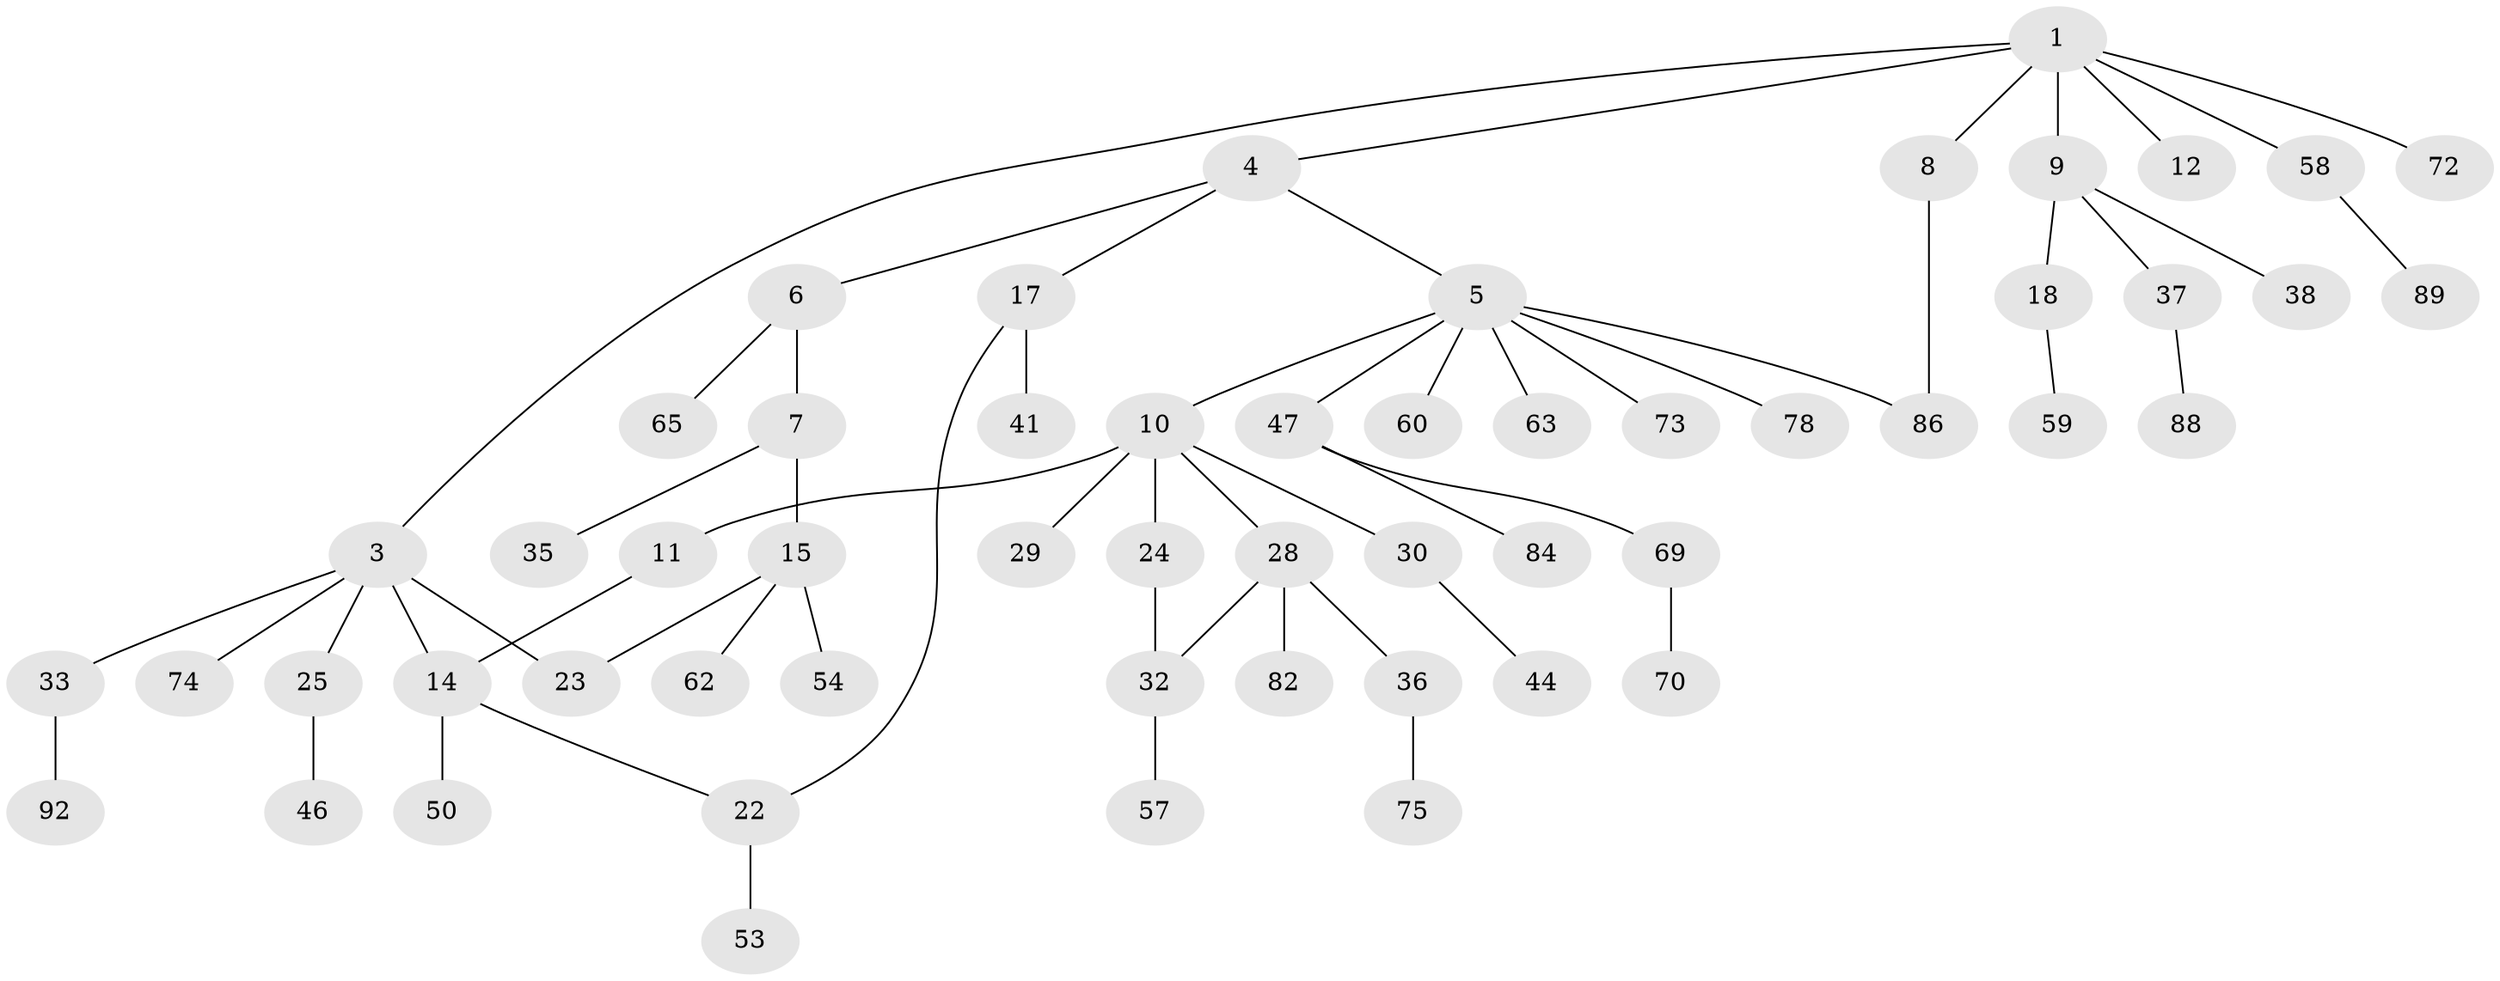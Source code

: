 // Generated by graph-tools (version 1.1) at 2025/23/03/03/25 07:23:30]
// undirected, 55 vertices, 59 edges
graph export_dot {
graph [start="1"]
  node [color=gray90,style=filled];
  1 [super="+2"];
  3 [super="+13"];
  4 [super="+21"];
  5 [super="+16"];
  6 [super="+55"];
  7 [super="+68"];
  8 [super="+67"];
  9 [super="+19"];
  10 [super="+27"];
  11 [super="+26"];
  12 [super="+49"];
  14 [super="+43"];
  15 [super="+20"];
  17;
  18 [super="+61"];
  22 [super="+52"];
  23;
  24 [super="+79"];
  25 [super="+45"];
  28 [super="+31"];
  29 [super="+39"];
  30 [super="+42"];
  32 [super="+34"];
  33;
  35 [super="+40"];
  36 [super="+48"];
  37 [super="+91"];
  38 [super="+90"];
  41 [super="+76"];
  44 [super="+87"];
  46 [super="+81"];
  47 [super="+51"];
  50 [super="+56"];
  53 [super="+80"];
  54 [super="+64"];
  57 [super="+77"];
  58 [super="+83"];
  59;
  60;
  62 [super="+85"];
  63;
  65 [super="+66"];
  69 [super="+71"];
  70;
  72;
  73;
  74;
  75;
  78;
  82;
  84;
  86;
  88;
  89;
  92;
  1 -- 3;
  1 -- 4;
  1 -- 8;
  1 -- 9;
  1 -- 12;
  1 -- 58;
  1 -- 72;
  3 -- 33;
  3 -- 74;
  3 -- 23;
  3 -- 25;
  3 -- 14;
  4 -- 5;
  4 -- 6;
  4 -- 17;
  5 -- 10;
  5 -- 73;
  5 -- 86;
  5 -- 60;
  5 -- 63;
  5 -- 78;
  5 -- 47;
  6 -- 7;
  6 -- 65;
  7 -- 15;
  7 -- 35;
  8 -- 86;
  9 -- 18;
  9 -- 38;
  9 -- 37;
  10 -- 11;
  10 -- 24;
  10 -- 30;
  10 -- 28;
  10 -- 29;
  11 -- 14;
  14 -- 22;
  14 -- 50;
  15 -- 54;
  15 -- 62;
  15 -- 23;
  17 -- 22;
  17 -- 41;
  18 -- 59;
  22 -- 53;
  24 -- 32;
  25 -- 46;
  28 -- 36;
  28 -- 82;
  28 -- 32;
  30 -- 44;
  32 -- 57;
  33 -- 92;
  36 -- 75;
  37 -- 88;
  47 -- 84;
  47 -- 69;
  58 -- 89;
  69 -- 70;
}
